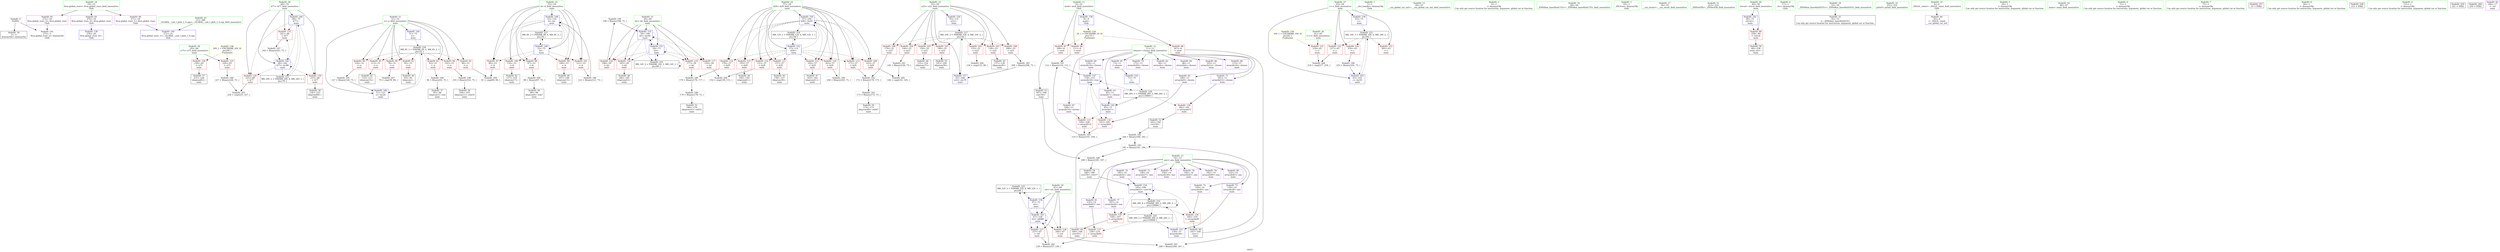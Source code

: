 digraph "SVFG" {
	label="SVFG";

	Node0x559364198de0 [shape=record,color=grey,label="{NodeID: 0\nNullPtr}"];
	Node0x559364198de0 -> Node0x5593641b6ae0[style=solid];
	Node0x559364198de0 -> Node0x5593641be270[style=solid];
	Node0x5593641c0140 [shape=record,color=grey,label="{NodeID: 180\n227 = Binary(226, 75, )\n}"];
	Node0x5593641c0140 -> Node0x5593641c33d0[style=solid];
	Node0x5593641b7710 [shape=record,color=red,label="{NodeID: 97\n89\<--53\n\<--k\nmain\n}"];
	Node0x5593641b7710 -> Node0x5593641c3cd0[style=solid];
	Node0x55936419d410 [shape=record,color=green,label="{NodeID: 14\n19\<--23\nllvm.global_ctors\<--llvm.global_ctors_field_insensitive\nGlob }"];
	Node0x55936419d410 -> Node0x5593641ba2d0[style=solid];
	Node0x55936419d410 -> Node0x5593641ba3a0[style=solid];
	Node0x55936419d410 -> Node0x5593641ba470[style=solid];
	Node0x5593641bb120 [shape=record,color=grey,label="{NodeID: 194\n199 = Binary(198, 75, )\n}"];
	Node0x5593641bb120 -> Node0x5593641bee00[style=solid];
	Node0x5593641b8270 [shape=record,color=red,label="{NodeID: 111\n157\<--57\n\<--k29\nmain\n}"];
	Node0x5593641b8270 -> Node0x5593641b73d0[style=solid];
	Node0x5593641b6600 [shape=record,color=green,label="{NodeID: 28\n65\<--66\nn75\<--n75_field_insensitive\nmain\n}"];
	Node0x5593641b6600 -> Node0x5593641bd510[style=solid];
	Node0x5593641b6600 -> Node0x5593641bd5e0[style=solid];
	Node0x5593641c3b50 [shape=record,color=grey,label="{NodeID: 208\n152 = cmp(150, 151, )\n}"];
	Node0x5593641bd510 [shape=record,color=red,label="{NodeID: 125\n226\<--65\n\<--n75\nmain\n}"];
	Node0x5593641bd510 -> Node0x5593641c0140[style=solid];
	Node0x5593641b7160 [shape=record,color=black,label="{NodeID: 42\n117\<--116\nidxprom17\<--\nmain\n}"];
	Node0x5593641cee70 [shape=record,color=black,label="{NodeID: 222\nMR_22V_2 = PHI(MR_22V_4, MR_22V_1, )\npts\{68 \}\n}"];
	Node0x5593641cee70 -> Node0x5593641bf140[style=dashed];
	Node0x5593641be070 [shape=record,color=blue,label="{NodeID: 139\n270\<--20\nllvm.global_ctors_0\<--\nGlob }"];
	Node0x5593641b8ce0 [shape=record,color=black,label="{NodeID: 56\n194\<--193\nidxprom61\<--\nmain\n}"];
	Node0x5593641d29e0 [shape=record,color=yellow,style=double,label="{NodeID: 236\n16V_1 = ENCHI(MR_16V_0)\npts\{62 \}\nFun[main]}"];
	Node0x5593641d29e0 -> Node0x5593641bd1d0[style=dashed];
	Node0x5593641bec60 [shape=record,color=blue,label="{NodeID: 153\n59\<--75\nk2\<--\nmain\n}"];
	Node0x5593641bec60 -> Node0x5593641bce90[style=dashed];
	Node0x5593641bec60 -> Node0x5593641bcf60[style=dashed];
	Node0x5593641bec60 -> Node0x5593641bd030[style=dashed];
	Node0x5593641bec60 -> Node0x5593641bd100[style=dashed];
	Node0x5593641bec60 -> Node0x5593641bec60[style=dashed];
	Node0x5593641bec60 -> Node0x5593641bee00[style=dashed];
	Node0x5593641bec60 -> Node0x5593641cdf70[style=dashed];
	Node0x5593641b9840 [shape=record,color=purple,label="{NodeID: 70\n175\<--11\narrayidx49\<--choose\nmain\n}"];
	Node0x5593641ba3a0 [shape=record,color=purple,label="{NodeID: 84\n271\<--19\nllvm.global_ctors_1\<--llvm.global_ctors\nGlob }"];
	Node0x5593641ba3a0 -> Node0x5593641be170[style=solid];
	Node0x559364198cc0 [shape=record,color=green,label="{NodeID: 1\n7\<--1\n__dso_handle\<--dummyObj\nGlob }"];
	Node0x5593641c02c0 [shape=record,color=grey,label="{NodeID: 181\n145 = Binary(144, 75, )\n}"];
	Node0x5593641c02c0 -> Node0x5593641c36d0[style=solid];
	Node0x5593641b77e0 [shape=record,color=red,label="{NodeID: 98\n97\<--53\n\<--k\nmain\n}"];
	Node0x5593641b77e0 -> Node0x5593641bba20[style=solid];
	Node0x55936419d4e0 [shape=record,color=green,label="{NodeID: 15\n24\<--25\n__cxx_global_var_init\<--__cxx_global_var_init_field_insensitive\n}"];
	Node0x5593641bb2a0 [shape=record,color=grey,label="{NodeID: 195\n110 = Binary(101, 109, )\n}"];
	Node0x5593641bb2a0 -> Node0x5593641bb5a0[style=solid];
	Node0x5593641b8340 [shape=record,color=red,label="{NodeID: 112\n162\<--57\n\<--k29\nmain\n}"];
	Node0x5593641b8340 -> Node0x5593641b7570[style=solid];
	Node0x5593641b66d0 [shape=record,color=green,label="{NodeID: 29\n67\<--68\nret\<--ret_field_insensitive\nmain\n}"];
	Node0x5593641b66d0 -> Node0x5593641bd6b0[style=solid];
	Node0x5593641b66d0 -> Node0x5593641bd780[style=solid];
	Node0x5593641b66d0 -> Node0x5593641bf140[style=solid];
	Node0x5593641b66d0 -> Node0x5593641bf2e0[style=solid];
	Node0x5593641c3cd0 [shape=record,color=grey,label="{NodeID: 209\n91 = cmp(89, 90, )\n}"];
	Node0x5593641bd5e0 [shape=record,color=red,label="{NodeID: 126\n230\<--65\n\<--n75\nmain\n}"];
	Node0x5593641bd5e0 -> Node0x5593641b8db0[style=solid];
	Node0x5593641b7230 [shape=record,color=black,label="{NodeID: 43\n137\<--136\nidxprom26\<--\nmain\n}"];
	Node0x5593641cf370 [shape=record,color=black,label="{NodeID: 223\nMR_24V_2 = PHI(MR_24V_4, MR_24V_1, )\npts\{70 \}\n}"];
	Node0x5593641cf370 -> Node0x5593641bf210[style=dashed];
	Node0x5593641be170 [shape=record,color=blue,label="{NodeID: 140\n271\<--21\nllvm.global_ctors_1\<--_GLOBAL__sub_I_ploh_2_0.cpp\nGlob }"];
	Node0x5593641b8db0 [shape=record,color=black,label="{NodeID: 57\n231\<--230\nidxprom82\<--\nmain\n}"];
	Node0x5593641bed30 [shape=record,color=blue,label="{NodeID: 154\n195\<--189\narrayidx62\<--conv58\nmain\n}"];
	Node0x5593641bed30 -> Node0x5593641bdc60[style=dashed];
	Node0x5593641bed30 -> Node0x5593641bdd30[style=dashed];
	Node0x5593641bed30 -> Node0x5593641bed30[style=dashed];
	Node0x5593641bed30 -> Node0x5593641cd070[style=dashed];
	Node0x5593641b9910 [shape=record,color=purple,label="{NodeID: 71\n181\<--11\narrayidx53\<--choose\nmain\n}"];
	Node0x5593641b9910 -> Node0x5593641bde00[style=solid];
	Node0x5593641ba470 [shape=record,color=purple,label="{NodeID: 85\n272\<--19\nllvm.global_ctors_2\<--llvm.global_ctors\nGlob }"];
	Node0x5593641ba470 -> Node0x5593641be270[style=solid];
	Node0x559364199420 [shape=record,color=green,label="{NodeID: 2\n9\<--1\n\<--dummyObj\nCan only get source location for instruction, argument, global var or function.}"];
	Node0x5593641c0440 [shape=record,color=grey,label="{NodeID: 182\n184 = Binary(169, 183, )\n}"];
	Node0x5593641c0440 -> Node0x5593641c05c0[style=solid];
	Node0x5593641b78b0 [shape=record,color=red,label="{NodeID: 99\n106\<--53\n\<--k\nmain\n}"];
	Node0x5593641b78b0 -> Node0x5593641b6fc0[style=solid];
	Node0x55936419d5b0 [shape=record,color=green,label="{NodeID: 16\n28\<--29\n_ZNSt8ios_base4InitC1Ev\<--_ZNSt8ios_base4InitC1Ev_field_insensitive\n}"];
	Node0x5593641bb420 [shape=record,color=grey,label="{NodeID: 196\n103 = Binary(102, 75, )\n}"];
	Node0x5593641bb420 -> Node0x5593641b6ef0[style=solid];
	Node0x5593641b8410 [shape=record,color=red,label="{NodeID: 113\n171\<--57\n\<--k29\nmain\n}"];
	Node0x5593641b8410 -> Node0x5593641bae20[style=solid];
	Node0x5593641b67a0 [shape=record,color=green,label="{NodeID: 30\n69\<--70\nk77\<--k77_field_insensitive\nmain\n}"];
	Node0x5593641b67a0 -> Node0x5593641bd850[style=solid];
	Node0x5593641b67a0 -> Node0x5593641bd920[style=solid];
	Node0x5593641b67a0 -> Node0x5593641bd9f0[style=solid];
	Node0x5593641b67a0 -> Node0x5593641bf210[style=solid];
	Node0x5593641b67a0 -> Node0x5593641bf3b0[style=solid];
	Node0x5593641bd6b0 [shape=record,color=red,label="{NodeID: 127\n237\<--67\n\<--ret\nmain\n}"];
	Node0x5593641bd6b0 -> Node0x5593641c3290[style=solid];
	Node0x5593641b7300 [shape=record,color=black,label="{NodeID: 44\n155\<--154\nidxprom37\<--\nmain\n}"];
	Node0x5593641be270 [shape=record,color=blue, style = dotted,label="{NodeID: 141\n272\<--3\nllvm.global_ctors_2\<--dummyVal\nGlob }"];
	Node0x5593641b8e80 [shape=record,color=black,label="{NodeID: 58\n234\<--233\nidxprom84\<--\nmain\n}"];
	Node0x5593641d2ba0 [shape=record,color=yellow,style=double,label="{NodeID: 238\n20V_1 = ENCHI(MR_20V_0)\npts\{66 \}\nFun[main]}"];
	Node0x5593641d2ba0 -> Node0x5593641bd510[style=dashed];
	Node0x5593641d2ba0 -> Node0x5593641bd5e0[style=dashed];
	Node0x5593641bee00 [shape=record,color=blue,label="{NodeID: 155\n59\<--199\nk2\<--inc64\nmain\n}"];
	Node0x5593641bee00 -> Node0x5593641bce90[style=dashed];
	Node0x5593641bee00 -> Node0x5593641bcf60[style=dashed];
	Node0x5593641bee00 -> Node0x5593641bd030[style=dashed];
	Node0x5593641bee00 -> Node0x5593641bd100[style=dashed];
	Node0x5593641bee00 -> Node0x5593641bec60[style=dashed];
	Node0x5593641bee00 -> Node0x5593641bee00[style=dashed];
	Node0x5593641bee00 -> Node0x5593641cdf70[style=dashed];
	Node0x5593641b99e0 [shape=record,color=purple,label="{NodeID: 72\n138\<--14\narrayidx27\<--ans\nmain\n}"];
	Node0x5593641ba540 [shape=record,color=red,label="{NodeID: 86\n111\<--8\n\<--mod\nmain\n}"];
	Node0x5593641ba540 -> Node0x5593641bb5a0[style=solid];
	Node0x5593641994b0 [shape=record,color=green,label="{NodeID: 3\n16\<--1\n_ZSt3cin\<--dummyObj\nGlob }"];
	Node0x5593641c05c0 [shape=record,color=grey,label="{NodeID: 183\n185 = Binary(161, 184, )\n}"];
	Node0x5593641c05c0 -> Node0x5593641c0a40[style=solid];
	Node0x5593641b7980 [shape=record,color=red,label="{NodeID: 100\n116\<--53\n\<--k\nmain\n}"];
	Node0x5593641b7980 -> Node0x5593641b7160[style=solid];
	Node0x55936419d680 [shape=record,color=green,label="{NodeID: 17\n34\<--35\n__cxa_atexit\<--__cxa_atexit_field_insensitive\n}"];
	Node0x5593641bb5a0 [shape=record,color=grey,label="{NodeID: 197\n112 = Binary(110, 111, )\n}"];
	Node0x5593641bb5a0 -> Node0x5593641be780[style=solid];
	Node0x5593641b84e0 [shape=record,color=red,label="{NodeID: 114\n176\<--57\n\<--k29\nmain\n}"];
	Node0x5593641b84e0 -> Node0x5593641c0d40[style=solid];
	Node0x5593641b6870 [shape=record,color=green,label="{NodeID: 31\n213\<--214\n_ZNSirsERi\<--_ZNSirsERi_field_insensitive\n}"];
	Node0x5593641bd780 [shape=record,color=red,label="{NodeID: 128\n246\<--67\n\<--ret\nmain\n}"];
	Node0x5593641bd780 -> Node0x5593641bbba0[style=solid];
	Node0x5593641b73d0 [shape=record,color=black,label="{NodeID: 45\n158\<--157\nidxprom39\<--\nmain\n}"];
	Node0x5593641be370 [shape=record,color=blue,label="{NodeID: 142\n49\<--72\nretval\<--\nmain\n}"];
	Node0x5593641be370 -> Node0x5593641ba7b0[style=dashed];
	Node0x5593641b8f50 [shape=record,color=black,label="{NodeID: 59\n48\<--258\nmain_ret\<--\nmain\n}"];
	Node0x5593641beed0 [shape=record,color=blue,label="{NodeID: 156\n57\<--204\nk29\<--inc67\nmain\n}"];
	Node0x5593641beed0 -> Node0x5593641b80d0[style=dashed];
	Node0x5593641beed0 -> Node0x5593641b81a0[style=dashed];
	Node0x5593641beed0 -> Node0x5593641b8270[style=dashed];
	Node0x5593641beed0 -> Node0x5593641b8340[style=dashed];
	Node0x5593641beed0 -> Node0x5593641b8410[style=dashed];
	Node0x5593641beed0 -> Node0x5593641b84e0[style=dashed];
	Node0x5593641beed0 -> Node0x5593641b85b0[style=dashed];
	Node0x5593641beed0 -> Node0x5593641bcdc0[style=dashed];
	Node0x5593641beed0 -> Node0x5593641beed0[style=dashed];
	Node0x5593641beed0 -> Node0x5593641cda70[style=dashed];
	Node0x5593641b9ab0 [shape=record,color=purple,label="{NodeID: 73\n139\<--14\narrayidx28\<--ans\nmain\n}"];
	Node0x5593641b9ab0 -> Node0x5593641beac0[style=solid];
	Node0x5593641ba610 [shape=record,color=red,label="{NodeID: 87\n186\<--8\n\<--mod\nmain\n}"];
	Node0x5593641ba610 -> Node0x5593641b8a70[style=solid];
	Node0x559364199540 [shape=record,color=green,label="{NodeID: 4\n17\<--1\n.str\<--dummyObj\nGlob }"];
	Node0x5593641c0740 [shape=record,color=grey,label="{NodeID: 184\n122 = Binary(121, 75, )\n}"];
	Node0x5593641c0740 -> Node0x5593641be850[style=solid];
	Node0x5593641b7a50 [shape=record,color=red,label="{NodeID: 101\n121\<--53\n\<--k\nmain\n}"];
	Node0x5593641b7a50 -> Node0x5593641c0740[style=solid];
	Node0x55936419d750 [shape=record,color=green,label="{NodeID: 18\n33\<--39\n_ZNSt8ios_base4InitD1Ev\<--_ZNSt8ios_base4InitD1Ev_field_insensitive\n}"];
	Node0x55936419d750 -> Node0x5593641b6bb0[style=solid];
	Node0x5593641bb720 [shape=record,color=grey,label="{NodeID: 198\n255 = Binary(254, 75, )\n}"];
	Node0x5593641bb720 -> Node0x5593641bf480[style=solid];
	Node0x5593641b85b0 [shape=record,color=red,label="{NodeID: 115\n193\<--57\n\<--k29\nmain\n}"];
	Node0x5593641b85b0 -> Node0x5593641b8ce0[style=solid];
	Node0x5593641b6940 [shape=record,color=green,label="{NodeID: 32\n251\<--252\nprintf\<--printf_field_insensitive\n}"];
	Node0x5593641bd850 [shape=record,color=red,label="{NodeID: 129\n225\<--69\n\<--k77\nmain\n}"];
	Node0x5593641bd850 -> Node0x5593641c33d0[style=solid];
	Node0x5593641b74a0 [shape=record,color=black,label="{NodeID: 46\n161\<--160\nconv\<--\nmain\n}"];
	Node0x5593641b74a0 -> Node0x5593641c05c0[style=solid];
	Node0x5593641d0270 [shape=record,color=black,label="{NodeID: 226\nMR_6V_3 = PHI(MR_6V_4, MR_6V_2, )\npts\{52 \}\n}"];
	Node0x5593641d0270 -> Node0x5593641ba880[style=dashed];
	Node0x5593641d0270 -> Node0x5593641ba950[style=dashed];
	Node0x5593641d0270 -> Node0x5593641baa20[style=dashed];
	Node0x5593641d0270 -> Node0x5593641baaf0[style=dashed];
	Node0x5593641d0270 -> Node0x5593641babc0[style=dashed];
	Node0x5593641d0270 -> Node0x5593641bac90[style=dashed];
	Node0x5593641d0270 -> Node0x5593641b7640[style=dashed];
	Node0x5593641d0270 -> Node0x5593641be920[style=dashed];
	Node0x5593641be440 [shape=record,color=blue,label="{NodeID: 143\n73\<--75\n\<--\nmain\n}"];
	Node0x5593641be440 -> Node0x5593641d0c70[style=dashed];
	Node0x5593641b9020 [shape=record,color=purple,label="{NodeID: 60\n30\<--4\n\<--_ZStL8__ioinit\n__cxx_global_var_init\n}"];
	Node0x5593641befa0 [shape=record,color=blue,label="{NodeID: 157\n55\<--209\nn22\<--inc70\nmain\n}"];
	Node0x5593641befa0 -> Node0x5593641cd570[style=dashed];
	Node0x5593641b9b80 [shape=record,color=purple,label="{NodeID: 74\n156\<--14\narrayidx38\<--ans\nmain\n}"];
	Node0x5593641ba6e0 [shape=record,color=red,label="{NodeID: 88\n247\<--8\n\<--mod\nmain\n}"];
	Node0x5593641ba6e0 -> Node0x5593641bbba0[style=solid];
	Node0x559364198f80 [shape=record,color=green,label="{NodeID: 5\n20\<--1\n\<--dummyObj\nCan only get source location for instruction, argument, global var or function.}"];
	Node0x5593641c08c0 [shape=record,color=grey,label="{NodeID: 185\n209 = Binary(208, 75, )\n}"];
	Node0x5593641c08c0 -> Node0x5593641befa0[style=solid];
	Node0x5593641b7b20 [shape=record,color=red,label="{NodeID: 102\n133\<--55\n\<--n22\nmain\n}"];
	Node0x5593641b7b20 -> Node0x5593641c3550[style=solid];
	Node0x55936419d820 [shape=record,color=green,label="{NodeID: 19\n46\<--47\nmain\<--main_field_insensitive\n}"];
	Node0x5593641bb8a0 [shape=record,color=grey,label="{NodeID: 199\n94 = Binary(93, 75, )\n}"];
	Node0x5593641bb8a0 -> Node0x5593641b6d50[style=solid];
	Node0x5593641bcdc0 [shape=record,color=red,label="{NodeID: 116\n203\<--57\n\<--k29\nmain\n}"];
	Node0x5593641bcdc0 -> Node0x5593641c1040[style=solid];
	Node0x5593641b6a10 [shape=record,color=green,label="{NodeID: 33\n21\<--266\n_GLOBAL__sub_I_ploh_2_0.cpp\<--_GLOBAL__sub_I_ploh_2_0.cpp_field_insensitive\n}"];
	Node0x5593641b6a10 -> Node0x5593641be170[style=solid];
	Node0x5593641bd920 [shape=record,color=red,label="{NodeID: 130\n233\<--69\n\<--k77\nmain\n}"];
	Node0x5593641bd920 -> Node0x5593641b8e80[style=solid];
	Node0x5593641b7570 [shape=record,color=black,label="{NodeID: 47\n163\<--162\nidxprom41\<--\nmain\n}"];
	Node0x5593641d0770 [shape=record,color=black,label="{NodeID: 227\nMR_8V_2 = PHI(MR_8V_4, MR_8V_1, )\npts\{54 \}\n}"];
	Node0x5593641d0770 -> Node0x5593641be6b0[style=dashed];
	Node0x5593641be510 [shape=record,color=blue,label="{NodeID: 144\n51\<--75\nn\<--\nmain\n}"];
	Node0x5593641be510 -> Node0x5593641d0270[style=dashed];
	Node0x5593641b90f0 [shape=record,color=purple,label="{NodeID: 61\n73\<--11\n\<--choose\nmain\n}"];
	Node0x5593641b90f0 -> Node0x5593641be440[style=solid];
	Node0x5593641bf070 [shape=record,color=blue,label="{NodeID: 158\n63\<--75\nc\<--\nmain\n}"];
	Node0x5593641bf070 -> Node0x5593641ce970[style=dashed];
	Node0x5593641b9c50 [shape=record,color=purple,label="{NodeID: 75\n159\<--14\narrayidx40\<--ans\nmain\n}"];
	Node0x5593641b9c50 -> Node0x5593641bdc60[style=solid];
	Node0x5593641ba7b0 [shape=record,color=red,label="{NodeID: 89\n258\<--49\n\<--retval\nmain\n}"];
	Node0x5593641ba7b0 -> Node0x5593641b8f50[style=solid];
	Node0x559364199010 [shape=record,color=green,label="{NodeID: 6\n72\<--1\n\<--dummyObj\nCan only get source location for instruction, argument, global var or function.}"];
	Node0x5593641c0a40 [shape=record,color=grey,label="{NodeID: 186\n188 = Binary(185, 187, )\n}"];
	Node0x5593641c0a40 -> Node0x5593641b8b40[style=solid];
	Node0x5593641b7bf0 [shape=record,color=red,label="{NodeID: 103\n136\<--55\n\<--n22\nmain\n}"];
	Node0x5593641b7bf0 -> Node0x5593641b7230[style=solid];
	Node0x55936419d8f0 [shape=record,color=green,label="{NodeID: 20\n49\<--50\nretval\<--retval_field_insensitive\nmain\n}"];
	Node0x55936419d8f0 -> Node0x5593641ba7b0[style=solid];
	Node0x55936419d8f0 -> Node0x5593641be370[style=solid];
	Node0x5593641bba20 [shape=record,color=grey,label="{NodeID: 200\n98 = Binary(97, 75, )\n}"];
	Node0x5593641bba20 -> Node0x5593641b6e20[style=solid];
	Node0x5593641bce90 [shape=record,color=red,label="{NodeID: 117\n150\<--59\n\<--k2\nmain\n}"];
	Node0x5593641bce90 -> Node0x5593641c3b50[style=solid];
	Node0x5593641b6ae0 [shape=record,color=black,label="{NodeID: 34\n2\<--3\ndummyVal\<--dummyVal\n}"];
	Node0x5593641bd9f0 [shape=record,color=red,label="{NodeID: 131\n241\<--69\n\<--k77\nmain\n}"];
	Node0x5593641bd9f0 -> Node0x5593641c0bc0[style=solid];
	Node0x5593641b8660 [shape=record,color=black,label="{NodeID: 48\n166\<--165\nidxprom43\<--\nmain\n}"];
	Node0x5593641d0c70 [shape=record,color=black,label="{NodeID: 228\nMR_26V_3 = PHI(MR_26V_5, MR_26V_2, )\npts\{130000 \}\n}"];
	Node0x5593641d0c70 -> Node0x5593641bde00[style=dashed];
	Node0x5593641d0c70 -> Node0x5593641be5e0[style=dashed];
	Node0x5593641be5e0 [shape=record,color=blue,label="{NodeID: 145\n85\<--75\narrayidx1\<--\nmain\n}"];
	Node0x5593641be5e0 -> Node0x5593641bdac0[style=dashed];
	Node0x5593641be5e0 -> Node0x5593641bdb90[style=dashed];
	Node0x5593641be5e0 -> Node0x5593641be780[style=dashed];
	Node0x5593641be5e0 -> Node0x5593641d0c70[style=dashed];
	Node0x5593641b91c0 [shape=record,color=purple,label="{NodeID: 62\n84\<--11\narrayidx\<--choose\nmain\n}"];
	Node0x5593641bf140 [shape=record,color=blue,label="{NodeID: 159\n67\<--72\nret\<--\nmain\n}"];
	Node0x5593641bf140 -> Node0x5593641bd6b0[style=dashed];
	Node0x5593641bf140 -> Node0x5593641bd780[style=dashed];
	Node0x5593641bf140 -> Node0x5593641bf2e0[style=dashed];
	Node0x5593641bf140 -> Node0x5593641cee70[style=dashed];
	Node0x5593641b9d20 [shape=record,color=purple,label="{NodeID: 76\n164\<--14\narrayidx42\<--ans\nmain\n}"];
	Node0x5593641ba880 [shape=record,color=red,label="{NodeID: 90\n78\<--51\n\<--n\nmain\n}"];
	Node0x5593641ba880 -> Node0x5593641c39d0[style=solid];
	Node0x5593641990a0 [shape=record,color=green,label="{NodeID: 7\n75\<--1\n\<--dummyObj\nCan only get source location for instruction, argument, global var or function.}"];
	Node0x5593641c0bc0 [shape=record,color=grey,label="{NodeID: 187\n242 = Binary(241, 75, )\n}"];
	Node0x5593641c0bc0 -> Node0x5593641bf3b0[style=solid];
	Node0x5593641b7cc0 [shape=record,color=red,label="{NodeID: 104\n144\<--55\n\<--n22\nmain\n}"];
	Node0x5593641b7cc0 -> Node0x5593641c02c0[style=solid];
	Node0x55936419d9c0 [shape=record,color=green,label="{NodeID: 21\n51\<--52\nn\<--n_field_insensitive\nmain\n}"];
	Node0x55936419d9c0 -> Node0x5593641ba880[style=solid];
	Node0x55936419d9c0 -> Node0x5593641ba950[style=solid];
	Node0x55936419d9c0 -> Node0x5593641baa20[style=solid];
	Node0x55936419d9c0 -> Node0x5593641baaf0[style=solid];
	Node0x55936419d9c0 -> Node0x5593641babc0[style=solid];
	Node0x55936419d9c0 -> Node0x5593641bac90[style=solid];
	Node0x55936419d9c0 -> Node0x5593641b7640[style=solid];
	Node0x55936419d9c0 -> Node0x5593641be510[style=solid];
	Node0x55936419d9c0 -> Node0x5593641be920[style=solid];
	Node0x5593641bbba0 [shape=record,color=grey,label="{NodeID: 201\n248 = Binary(246, 247, )\n}"];
	Node0x5593641bcf60 [shape=record,color=red,label="{NodeID: 118\n165\<--59\n\<--k2\nmain\n}"];
	Node0x5593641bcf60 -> Node0x5593641b8660[style=solid];
	Node0x5593641b6bb0 [shape=record,color=black,label="{NodeID: 35\n32\<--33\n\<--_ZNSt8ios_base4InitD1Ev\nCan only get source location for instruction, argument, global var or function.}"];
	Node0x5593641bdac0 [shape=record,color=red,label="{NodeID: 132\n101\<--100\n\<--arrayidx9\nmain\n}"];
	Node0x5593641bdac0 -> Node0x5593641bb2a0[style=solid];
	Node0x5593641b8730 [shape=record,color=black,label="{NodeID: 49\n169\<--168\nconv45\<--\nmain\n}"];
	Node0x5593641b8730 -> Node0x5593641c0440[style=solid];
	Node0x5593641d1170 [shape=record,color=yellow,style=double,label="{NodeID: 229\n2V_1 = ENCHI(MR_2V_0)\npts\{10 \}\nFun[main]}"];
	Node0x5593641d1170 -> Node0x5593641ba540[style=dashed];
	Node0x5593641d1170 -> Node0x5593641ba610[style=dashed];
	Node0x5593641d1170 -> Node0x5593641ba6e0[style=dashed];
	Node0x5593641be6b0 [shape=record,color=blue,label="{NodeID: 146\n53\<--75\nk\<--\nmain\n}"];
	Node0x5593641be6b0 -> Node0x5593641b7710[style=dashed];
	Node0x5593641be6b0 -> Node0x5593641b77e0[style=dashed];
	Node0x5593641be6b0 -> Node0x5593641b78b0[style=dashed];
	Node0x5593641be6b0 -> Node0x5593641b7980[style=dashed];
	Node0x5593641be6b0 -> Node0x5593641b7a50[style=dashed];
	Node0x5593641be6b0 -> Node0x5593641be850[style=dashed];
	Node0x5593641be6b0 -> Node0x5593641d0770[style=dashed];
	Node0x5593641b9290 [shape=record,color=purple,label="{NodeID: 63\n85\<--11\narrayidx1\<--choose\nmain\n}"];
	Node0x5593641b9290 -> Node0x5593641be5e0[style=solid];
	Node0x5593641bf210 [shape=record,color=blue,label="{NodeID: 160\n69\<--75\nk77\<--\nmain\n}"];
	Node0x5593641bf210 -> Node0x5593641bd850[style=dashed];
	Node0x5593641bf210 -> Node0x5593641bd920[style=dashed];
	Node0x5593641bf210 -> Node0x5593641bd9f0[style=dashed];
	Node0x5593641bf210 -> Node0x5593641bf3b0[style=dashed];
	Node0x5593641bf210 -> Node0x5593641cf370[style=dashed];
	Node0x5593641b9df0 [shape=record,color=purple,label="{NodeID: 77\n167\<--14\narrayidx44\<--ans\nmain\n}"];
	Node0x5593641b9df0 -> Node0x5593641bdd30[style=solid];
	Node0x559363f514f0 [shape=record,color=black,label="{NodeID: 257\n31 = PHI()\n}"];
	Node0x5593641ba950 [shape=record,color=red,label="{NodeID: 91\n82\<--51\n\<--n\nmain\n}"];
	Node0x5593641ba950 -> Node0x5593641b6c80[style=solid];
	Node0x559364199130 [shape=record,color=green,label="{NodeID: 8\n80\<--1\n\<--dummyObj\nCan only get source location for instruction, argument, global var or function.}"];
	Node0x5593641c0d40 [shape=record,color=grey,label="{NodeID: 188\n178 = Binary(176, 177, )\n}"];
	Node0x5593641c0d40 -> Node0x5593641c0ec0[style=solid];
	Node0x5593641b7d90 [shape=record,color=red,label="{NodeID: 105\n154\<--55\n\<--n22\nmain\n}"];
	Node0x5593641b7d90 -> Node0x5593641b7300[style=solid];
	Node0x5593641b6220 [shape=record,color=green,label="{NodeID: 22\n53\<--54\nk\<--k_field_insensitive\nmain\n}"];
	Node0x5593641b6220 -> Node0x5593641b7710[style=solid];
	Node0x5593641b6220 -> Node0x5593641b77e0[style=solid];
	Node0x5593641b6220 -> Node0x5593641b78b0[style=solid];
	Node0x5593641b6220 -> Node0x5593641b7980[style=solid];
	Node0x5593641b6220 -> Node0x5593641b7a50[style=solid];
	Node0x5593641b6220 -> Node0x5593641be6b0[style=solid];
	Node0x5593641b6220 -> Node0x5593641be850[style=solid];
	Node0x5593641c3290 [shape=record,color=grey,label="{NodeID: 202\n238 = Binary(237, 236, )\n}"];
	Node0x5593641c3290 -> Node0x5593641bf2e0[style=solid];
	Node0x5593641bd030 [shape=record,color=red,label="{NodeID: 119\n177\<--59\n\<--k2\nmain\n}"];
	Node0x5593641bd030 -> Node0x5593641c0d40[style=solid];
	Node0x5593641b6c80 [shape=record,color=black,label="{NodeID: 36\n83\<--82\nidxprom\<--\nmain\n}"];
	Node0x5593641cd070 [shape=record,color=black,label="{NodeID: 216\nMR_28V_4 = PHI(MR_28V_5, MR_28V_3, )\npts\{150000 \}\n}"];
	Node0x5593641cd070 -> Node0x5593641bdc60[style=dashed];
	Node0x5593641cd070 -> Node0x5593641bdd30[style=dashed];
	Node0x5593641cd070 -> Node0x5593641bed30[style=dashed];
	Node0x5593641cd070 -> Node0x5593641cd070[style=dashed];
	Node0x5593641cd070 -> Node0x5593641ce470[style=dashed];
	Node0x5593641bdb90 [shape=record,color=red,label="{NodeID: 133\n109\<--108\n\<--arrayidx14\nmain\n}"];
	Node0x5593641bdb90 -> Node0x5593641bb2a0[style=solid];
	Node0x5593641b8800 [shape=record,color=black,label="{NodeID: 50\n174\<--173\nidxprom48\<--sub47\nmain\n}"];
	Node0x5593641be780 [shape=record,color=blue,label="{NodeID: 147\n118\<--112\narrayidx18\<--rem\nmain\n}"];
	Node0x5593641be780 -> Node0x5593641bdac0[style=dashed];
	Node0x5593641be780 -> Node0x5593641bdb90[style=dashed];
	Node0x5593641be780 -> Node0x5593641be780[style=dashed];
	Node0x5593641be780 -> Node0x5593641d0c70[style=dashed];
	Node0x5593641b9360 [shape=record,color=purple,label="{NodeID: 64\n96\<--11\narrayidx6\<--choose\nmain\n}"];
	Node0x5593641bf2e0 [shape=record,color=blue,label="{NodeID: 161\n67\<--238\nret\<--add86\nmain\n}"];
	Node0x5593641bf2e0 -> Node0x5593641bd6b0[style=dashed];
	Node0x5593641bf2e0 -> Node0x5593641bd780[style=dashed];
	Node0x5593641bf2e0 -> Node0x5593641bf2e0[style=dashed];
	Node0x5593641bf2e0 -> Node0x5593641cee70[style=dashed];
	Node0x5593641b9ec0 [shape=record,color=purple,label="{NodeID: 78\n192\<--14\narrayidx60\<--ans\nmain\n}"];
	Node0x5593641dd790 [shape=record,color=black,label="{NodeID: 258\n212 = PHI()\n}"];
	Node0x5593641baa20 [shape=record,color=red,label="{NodeID: 92\n90\<--51\n\<--n\nmain\n}"];
	Node0x5593641baa20 -> Node0x5593641c3cd0[style=solid];
	Node0x5593641996c0 [shape=record,color=green,label="{NodeID: 9\n131\<--1\n\<--dummyObj\nCan only get source location for instruction, argument, global var or function.}"];
	Node0x5593641c0ec0 [shape=record,color=grey,label="{NodeID: 189\n179 = Binary(178, 75, )\n}"];
	Node0x5593641c0ec0 -> Node0x5593641b88d0[style=solid];
	Node0x5593641b7e60 [shape=record,color=red,label="{NodeID: 106\n170\<--55\n\<--n22\nmain\n}"];
	Node0x5593641b7e60 -> Node0x5593641bae20[style=solid];
	Node0x5593641b62b0 [shape=record,color=green,label="{NodeID: 23\n55\<--56\nn22\<--n22_field_insensitive\nmain\n}"];
	Node0x5593641b62b0 -> Node0x5593641b7b20[style=solid];
	Node0x5593641b62b0 -> Node0x5593641b7bf0[style=solid];
	Node0x5593641b62b0 -> Node0x5593641b7cc0[style=solid];
	Node0x5593641b62b0 -> Node0x5593641b7d90[style=solid];
	Node0x5593641b62b0 -> Node0x5593641b7e60[style=solid];
	Node0x5593641b62b0 -> Node0x5593641b7f30[style=solid];
	Node0x5593641b62b0 -> Node0x5593641b8000[style=solid];
	Node0x5593641b62b0 -> Node0x5593641be9f0[style=solid];
	Node0x5593641b62b0 -> Node0x5593641befa0[style=solid];
	Node0x5593641c33d0 [shape=record,color=grey,label="{NodeID: 203\n228 = cmp(225, 227, )\n}"];
	Node0x5593641bd100 [shape=record,color=red,label="{NodeID: 120\n198\<--59\n\<--k2\nmain\n}"];
	Node0x5593641bd100 -> Node0x5593641bb120[style=solid];
	Node0x5593641b6d50 [shape=record,color=black,label="{NodeID: 37\n95\<--94\nidxprom5\<--sub\nmain\n}"];
	Node0x5593641cd570 [shape=record,color=black,label="{NodeID: 217\nMR_10V_3 = PHI(MR_10V_4, MR_10V_2, )\npts\{56 \}\n}"];
	Node0x5593641cd570 -> Node0x5593641b7b20[style=dashed];
	Node0x5593641cd570 -> Node0x5593641b7bf0[style=dashed];
	Node0x5593641cd570 -> Node0x5593641b7cc0[style=dashed];
	Node0x5593641cd570 -> Node0x5593641b7d90[style=dashed];
	Node0x5593641cd570 -> Node0x5593641b7e60[style=dashed];
	Node0x5593641cd570 -> Node0x5593641b7f30[style=dashed];
	Node0x5593641cd570 -> Node0x5593641b8000[style=dashed];
	Node0x5593641cd570 -> Node0x5593641befa0[style=dashed];
	Node0x5593641bdc60 [shape=record,color=red,label="{NodeID: 134\n160\<--159\n\<--arrayidx40\nmain\n}"];
	Node0x5593641bdc60 -> Node0x5593641b74a0[style=solid];
	Node0x5593641b88d0 [shape=record,color=black,label="{NodeID: 51\n180\<--179\nidxprom52\<--sub51\nmain\n}"];
	Node0x5593641be850 [shape=record,color=blue,label="{NodeID: 148\n53\<--122\nk\<--inc\nmain\n}"];
	Node0x5593641be850 -> Node0x5593641b7710[style=dashed];
	Node0x5593641be850 -> Node0x5593641b77e0[style=dashed];
	Node0x5593641be850 -> Node0x5593641b78b0[style=dashed];
	Node0x5593641be850 -> Node0x5593641b7980[style=dashed];
	Node0x5593641be850 -> Node0x5593641b7a50[style=dashed];
	Node0x5593641be850 -> Node0x5593641be850[style=dashed];
	Node0x5593641be850 -> Node0x5593641d0770[style=dashed];
	Node0x5593641b9430 [shape=record,color=purple,label="{NodeID: 65\n100\<--11\narrayidx9\<--choose\nmain\n}"];
	Node0x5593641b9430 -> Node0x5593641bdac0[style=solid];
	Node0x5593641bf3b0 [shape=record,color=blue,label="{NodeID: 162\n69\<--242\nk77\<--inc88\nmain\n}"];
	Node0x5593641bf3b0 -> Node0x5593641bd850[style=dashed];
	Node0x5593641bf3b0 -> Node0x5593641bd920[style=dashed];
	Node0x5593641bf3b0 -> Node0x5593641bd9f0[style=dashed];
	Node0x5593641bf3b0 -> Node0x5593641bf3b0[style=dashed];
	Node0x5593641bf3b0 -> Node0x5593641cf370[style=dashed];
	Node0x5593641b9f90 [shape=record,color=purple,label="{NodeID: 79\n195\<--14\narrayidx62\<--ans\nmain\n}"];
	Node0x5593641b9f90 -> Node0x5593641bed30[style=solid];
	Node0x5593641dd890 [shape=record,color=black,label="{NodeID: 259\n221 = PHI()\n}"];
	Node0x5593641baaf0 [shape=record,color=red,label="{NodeID: 93\n93\<--51\n\<--n\nmain\n}"];
	Node0x5593641baaf0 -> Node0x5593641bb8a0[style=solid];
	Node0x559364199750 [shape=record,color=green,label="{NodeID: 10\n4\<--6\n_ZStL8__ioinit\<--_ZStL8__ioinit_field_insensitive\nGlob }"];
	Node0x559364199750 -> Node0x5593641b9020[style=solid];
	Node0x5593641c1040 [shape=record,color=grey,label="{NodeID: 190\n204 = Binary(203, 75, )\n}"];
	Node0x5593641c1040 -> Node0x5593641beed0[style=solid];
	Node0x5593641b7f30 [shape=record,color=red,label="{NodeID: 107\n190\<--55\n\<--n22\nmain\n}"];
	Node0x5593641b7f30 -> Node0x5593641b8c10[style=solid];
	Node0x5593641b6340 [shape=record,color=green,label="{NodeID: 24\n57\<--58\nk29\<--k29_field_insensitive\nmain\n}"];
	Node0x5593641b6340 -> Node0x5593641b80d0[style=solid];
	Node0x5593641b6340 -> Node0x5593641b81a0[style=solid];
	Node0x5593641b6340 -> Node0x5593641b8270[style=solid];
	Node0x5593641b6340 -> Node0x5593641b8340[style=solid];
	Node0x5593641b6340 -> Node0x5593641b8410[style=solid];
	Node0x5593641b6340 -> Node0x5593641b84e0[style=solid];
	Node0x5593641b6340 -> Node0x5593641b85b0[style=solid];
	Node0x5593641b6340 -> Node0x5593641bcdc0[style=solid];
	Node0x5593641b6340 -> Node0x5593641beb90[style=solid];
	Node0x5593641b6340 -> Node0x5593641beed0[style=solid];
	Node0x5593641c3550 [shape=record,color=grey,label="{NodeID: 204\n134 = cmp(133, 80, )\n}"];
	Node0x5593641bd1d0 [shape=record,color=red,label="{NodeID: 121\n218\<--61\n\<--C\nmain\n}"];
	Node0x5593641bd1d0 -> Node0x5593641c3850[style=solid];
	Node0x5593641b6e20 [shape=record,color=black,label="{NodeID: 38\n99\<--98\nidxprom8\<--sub7\nmain\n}"];
	Node0x5593641cda70 [shape=record,color=black,label="{NodeID: 218\nMR_12V_2 = PHI(MR_12V_4, MR_12V_1, )\npts\{58 \}\n}"];
	Node0x5593641cda70 -> Node0x5593641beb90[style=dashed];
	Node0x5593641bdd30 [shape=record,color=red,label="{NodeID: 135\n168\<--167\n\<--arrayidx44\nmain\n}"];
	Node0x5593641bdd30 -> Node0x5593641b8730[style=solid];
	Node0x5593641b89a0 [shape=record,color=black,label="{NodeID: 52\n183\<--182\nconv54\<--\nmain\n}"];
	Node0x5593641b89a0 -> Node0x5593641c0440[style=solid];
	Node0x5593641be920 [shape=record,color=blue,label="{NodeID: 149\n51\<--127\nn\<--inc20\nmain\n}"];
	Node0x5593641be920 -> Node0x5593641d0270[style=dashed];
	Node0x5593641b9500 [shape=record,color=purple,label="{NodeID: 66\n105\<--11\narrayidx12\<--choose\nmain\n}"];
	Node0x5593641bf480 [shape=record,color=blue,label="{NodeID: 163\n63\<--255\nc\<--inc93\nmain\n}"];
	Node0x5593641bf480 -> Node0x5593641ce970[style=dashed];
	Node0x5593641ba060 [shape=record,color=purple,label="{NodeID: 80\n232\<--14\narrayidx83\<--ans\nmain\n}"];
	Node0x5593641dd990 [shape=record,color=black,label="{NodeID: 260\n250 = PHI()\n}"];
	Node0x5593641babc0 [shape=record,color=red,label="{NodeID: 94\n102\<--51\n\<--n\nmain\n}"];
	Node0x5593641babc0 -> Node0x5593641bb420[style=solid];
	Node0x5593641997e0 [shape=record,color=green,label="{NodeID: 11\n8\<--10\nmod\<--mod_field_insensitive\nGlob }"];
	Node0x5593641997e0 -> Node0x5593641ba540[style=solid];
	Node0x5593641997e0 -> Node0x5593641ba610[style=solid];
	Node0x5593641997e0 -> Node0x5593641ba6e0[style=solid];
	Node0x5593641997e0 -> Node0x5593641bdfa0[style=solid];
	Node0x5593641c11c0 [shape=record,color=grey,label="{NodeID: 191\n127 = Binary(126, 75, )\n}"];
	Node0x5593641c11c0 -> Node0x5593641be920[style=solid];
	Node0x5593641b8000 [shape=record,color=red,label="{NodeID: 108\n208\<--55\n\<--n22\nmain\n}"];
	Node0x5593641b8000 -> Node0x5593641c08c0[style=solid];
	Node0x5593641b63d0 [shape=record,color=green,label="{NodeID: 25\n59\<--60\nk2\<--k2_field_insensitive\nmain\n}"];
	Node0x5593641b63d0 -> Node0x5593641bce90[style=solid];
	Node0x5593641b63d0 -> Node0x5593641bcf60[style=solid];
	Node0x5593641b63d0 -> Node0x5593641bd030[style=solid];
	Node0x5593641b63d0 -> Node0x5593641bd100[style=solid];
	Node0x5593641b63d0 -> Node0x5593641bec60[style=solid];
	Node0x5593641b63d0 -> Node0x5593641bee00[style=solid];
	Node0x5593641c36d0 [shape=record,color=grey,label="{NodeID: 205\n146 = cmp(143, 145, )\n}"];
	Node0x5593641bd2a0 [shape=record,color=red,label="{NodeID: 122\n217\<--63\n\<--c\nmain\n}"];
	Node0x5593641bd2a0 -> Node0x5593641c3850[style=solid];
	Node0x5593641b6ef0 [shape=record,color=black,label="{NodeID: 39\n104\<--103\nidxprom11\<--sub10\nmain\n}"];
	Node0x5593641cdf70 [shape=record,color=black,label="{NodeID: 219\nMR_14V_2 = PHI(MR_14V_3, MR_14V_1, )\npts\{60 \}\n}"];
	Node0x5593641cdf70 -> Node0x5593641bec60[style=dashed];
	Node0x5593641cdf70 -> Node0x5593641cdf70[style=dashed];
	Node0x5593641bde00 [shape=record,color=red,label="{NodeID: 136\n182\<--181\n\<--arrayidx53\nmain\n}"];
	Node0x5593641bde00 -> Node0x5593641b89a0[style=solid];
	Node0x5593641b8a70 [shape=record,color=black,label="{NodeID: 53\n187\<--186\nconv56\<--\nmain\n}"];
	Node0x5593641b8a70 -> Node0x5593641c0a40[style=solid];
	Node0x5593641be9f0 [shape=record,color=blue,label="{NodeID: 150\n55\<--131\nn22\<--\nmain\n}"];
	Node0x5593641be9f0 -> Node0x5593641cd570[style=dashed];
	Node0x5593641b95d0 [shape=record,color=purple,label="{NodeID: 67\n108\<--11\narrayidx14\<--choose\nmain\n}"];
	Node0x5593641b95d0 -> Node0x5593641bdb90[style=solid];
	Node0x5593641ba130 [shape=record,color=purple,label="{NodeID: 81\n235\<--14\narrayidx85\<--ans\nmain\n}"];
	Node0x5593641ba130 -> Node0x5593641bded0[style=solid];
	Node0x5593641bac90 [shape=record,color=red,label="{NodeID: 95\n113\<--51\n\<--n\nmain\n}"];
	Node0x5593641bac90 -> Node0x5593641b7090[style=solid];
	Node0x5593641998b0 [shape=record,color=green,label="{NodeID: 12\n11\<--13\nchoose\<--choose_field_insensitive\nGlob }"];
	Node0x5593641998b0 -> Node0x5593641b90f0[style=solid];
	Node0x5593641998b0 -> Node0x5593641b91c0[style=solid];
	Node0x5593641998b0 -> Node0x5593641b9290[style=solid];
	Node0x5593641998b0 -> Node0x5593641b9360[style=solid];
	Node0x5593641998b0 -> Node0x5593641b9430[style=solid];
	Node0x5593641998b0 -> Node0x5593641b9500[style=solid];
	Node0x5593641998b0 -> Node0x5593641b95d0[style=solid];
	Node0x5593641998b0 -> Node0x5593641b96a0[style=solid];
	Node0x5593641998b0 -> Node0x5593641b9770[style=solid];
	Node0x5593641998b0 -> Node0x5593641b9840[style=solid];
	Node0x5593641998b0 -> Node0x5593641b9910[style=solid];
	Node0x5593641bae20 [shape=record,color=grey,label="{NodeID: 192\n172 = Binary(170, 171, )\n}"];
	Node0x5593641bae20 -> Node0x5593641bafa0[style=solid];
	Node0x5593641b80d0 [shape=record,color=red,label="{NodeID: 109\n143\<--57\n\<--k29\nmain\n}"];
	Node0x5593641b80d0 -> Node0x5593641c36d0[style=solid];
	Node0x5593641b6460 [shape=record,color=green,label="{NodeID: 26\n61\<--62\nC\<--C_field_insensitive\nmain\n}"];
	Node0x5593641b6460 -> Node0x5593641bd1d0[style=solid];
	Node0x5593641c3850 [shape=record,color=grey,label="{NodeID: 206\n219 = cmp(217, 218, )\n}"];
	Node0x5593641bd370 [shape=record,color=red,label="{NodeID: 123\n245\<--63\n\<--c\nmain\n}"];
	Node0x5593641b6fc0 [shape=record,color=black,label="{NodeID: 40\n107\<--106\nidxprom13\<--\nmain\n}"];
	Node0x5593641ce470 [shape=record,color=black,label="{NodeID: 220\nMR_28V_2 = PHI(MR_28V_4, MR_28V_1, )\npts\{150000 \}\n}"];
	Node0x5593641ce470 -> Node0x5593641bded0[style=dashed];
	Node0x5593641ce470 -> Node0x5593641beac0[style=dashed];
	Node0x5593641bded0 [shape=record,color=red,label="{NodeID: 137\n236\<--235\n\<--arrayidx85\nmain\n}"];
	Node0x5593641bded0 -> Node0x5593641c3290[style=solid];
	Node0x5593641b8b40 [shape=record,color=black,label="{NodeID: 54\n189\<--188\nconv58\<--rem57\nmain\n}"];
	Node0x5593641b8b40 -> Node0x5593641bed30[style=solid];
	Node0x5593641beac0 [shape=record,color=blue,label="{NodeID: 151\n139\<--75\narrayidx28\<--\nmain\n}"];
	Node0x5593641beac0 -> Node0x5593641cd070[style=dashed];
	Node0x5593641b96a0 [shape=record,color=purple,label="{NodeID: 68\n115\<--11\narrayidx16\<--choose\nmain\n}"];
	Node0x5593641ba200 [shape=record,color=purple,label="{NodeID: 82\n249\<--17\n\<--.str\nmain\n}"];
	Node0x5593641b7640 [shape=record,color=red,label="{NodeID: 96\n126\<--51\n\<--n\nmain\n}"];
	Node0x5593641b7640 -> Node0x5593641c11c0[style=solid];
	Node0x559364199980 [shape=record,color=green,label="{NodeID: 13\n14\<--15\nans\<--ans_field_insensitive\nGlob }"];
	Node0x559364199980 -> Node0x5593641b99e0[style=solid];
	Node0x559364199980 -> Node0x5593641b9ab0[style=solid];
	Node0x559364199980 -> Node0x5593641b9b80[style=solid];
	Node0x559364199980 -> Node0x5593641b9c50[style=solid];
	Node0x559364199980 -> Node0x5593641b9d20[style=solid];
	Node0x559364199980 -> Node0x5593641b9df0[style=solid];
	Node0x559364199980 -> Node0x5593641b9ec0[style=solid];
	Node0x559364199980 -> Node0x5593641b9f90[style=solid];
	Node0x559364199980 -> Node0x5593641ba060[style=solid];
	Node0x559364199980 -> Node0x5593641ba130[style=solid];
	Node0x5593641bafa0 [shape=record,color=grey,label="{NodeID: 193\n173 = Binary(172, 75, )\n}"];
	Node0x5593641bafa0 -> Node0x5593641b8800[style=solid];
	Node0x5593641b81a0 [shape=record,color=red,label="{NodeID: 110\n151\<--57\n\<--k29\nmain\n}"];
	Node0x5593641b81a0 -> Node0x5593641c3b50[style=solid];
	Node0x5593641b6530 [shape=record,color=green,label="{NodeID: 27\n63\<--64\nc\<--c_field_insensitive\nmain\n}"];
	Node0x5593641b6530 -> Node0x5593641bd2a0[style=solid];
	Node0x5593641b6530 -> Node0x5593641bd370[style=solid];
	Node0x5593641b6530 -> Node0x5593641bd440[style=solid];
	Node0x5593641b6530 -> Node0x5593641bf070[style=solid];
	Node0x5593641b6530 -> Node0x5593641bf480[style=solid];
	Node0x5593641c39d0 [shape=record,color=grey,label="{NodeID: 207\n79 = cmp(78, 80, )\n}"];
	Node0x5593641bd440 [shape=record,color=red,label="{NodeID: 124\n254\<--63\n\<--c\nmain\n}"];
	Node0x5593641bd440 -> Node0x5593641bb720[style=solid];
	Node0x5593641b7090 [shape=record,color=black,label="{NodeID: 41\n114\<--113\nidxprom15\<--\nmain\n}"];
	Node0x5593641ce970 [shape=record,color=black,label="{NodeID: 221\nMR_18V_3 = PHI(MR_18V_4, MR_18V_2, )\npts\{64 \}\n}"];
	Node0x5593641ce970 -> Node0x5593641bd2a0[style=dashed];
	Node0x5593641ce970 -> Node0x5593641bd370[style=dashed];
	Node0x5593641ce970 -> Node0x5593641bd440[style=dashed];
	Node0x5593641ce970 -> Node0x5593641bf480[style=dashed];
	Node0x5593641bdfa0 [shape=record,color=blue,label="{NodeID: 138\n8\<--9\nmod\<--\nGlob }"];
	Node0x5593641bdfa0 -> Node0x5593641d1170[style=dashed];
	Node0x5593641b8c10 [shape=record,color=black,label="{NodeID: 55\n191\<--190\nidxprom59\<--\nmain\n}"];
	Node0x5593641beb90 [shape=record,color=blue,label="{NodeID: 152\n57\<--131\nk29\<--\nmain\n}"];
	Node0x5593641beb90 -> Node0x5593641b80d0[style=dashed];
	Node0x5593641beb90 -> Node0x5593641b81a0[style=dashed];
	Node0x5593641beb90 -> Node0x5593641b8270[style=dashed];
	Node0x5593641beb90 -> Node0x5593641b8340[style=dashed];
	Node0x5593641beb90 -> Node0x5593641b8410[style=dashed];
	Node0x5593641beb90 -> Node0x5593641b84e0[style=dashed];
	Node0x5593641beb90 -> Node0x5593641b85b0[style=dashed];
	Node0x5593641beb90 -> Node0x5593641bcdc0[style=dashed];
	Node0x5593641beb90 -> Node0x5593641beed0[style=dashed];
	Node0x5593641beb90 -> Node0x5593641cda70[style=dashed];
	Node0x5593641b9770 [shape=record,color=purple,label="{NodeID: 69\n118\<--11\narrayidx18\<--choose\nmain\n}"];
	Node0x5593641b9770 -> Node0x5593641be780[style=solid];
	Node0x5593641ba2d0 [shape=record,color=purple,label="{NodeID: 83\n270\<--19\nllvm.global_ctors_0\<--llvm.global_ctors\nGlob }"];
	Node0x5593641ba2d0 -> Node0x5593641be070[style=solid];
}
